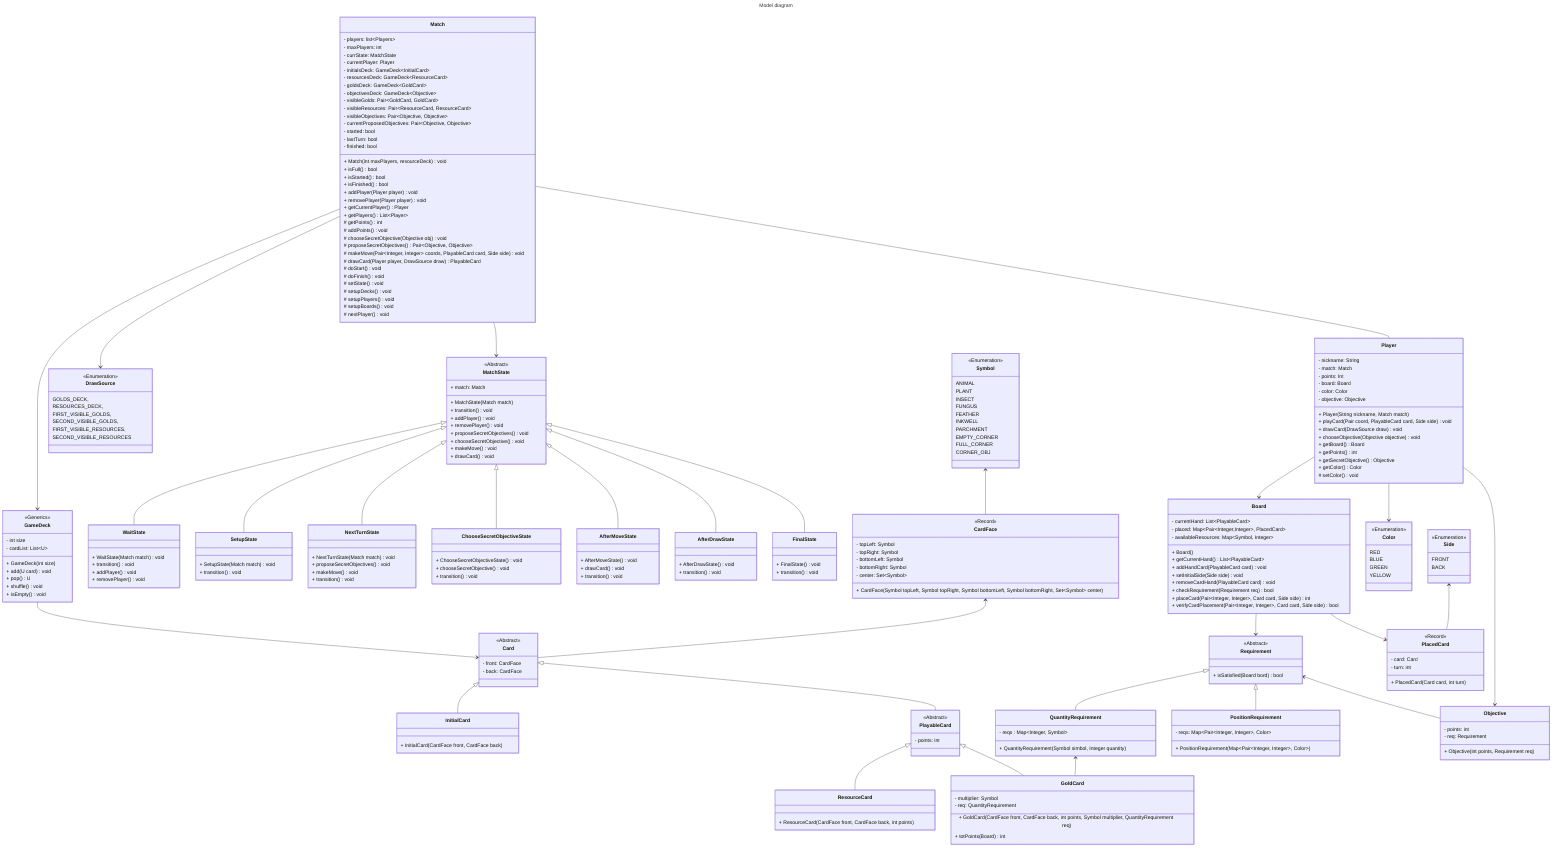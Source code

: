 ---
title: Model diagram
---
classDiagram
    Match --> GameDeck
    Match --> MatchState
    Match --> DrawSource
    Match -- Player
    MatchState <|-- WaitState
    MatchState <|-- SetupState
    MatchState <|-- NextTurnState
    MatchState <|-- ChooseSecretObjectiveState
    MatchState <|-- AfterMoveState
    MatchState <|-- AfterDrawState
    MatchState <|-- FinalState

    Card <|-- InitialCard
    Card <|-- PlayableCard
    GameDeck --> Card
    PlayableCard <|-- ResourceCard
    PlayableCard <|-- GoldCard

    Requirement <|-- QuantityRequirement
    Requirement <|-- PositionRequirement
    Requirement <-- Objective
    QuantityRequirement <-- GoldCard

    Board --> PlacedCard
    Player --> Board
    Player --> Objective
    CardFace <-- Card
    Symbol <-- CardFace
    Player --> Color
    Board --> Requirement
    %%Side <-- Player
    %%Side <-- Match
    Side <-- PlacedCard
    %%Symbol <-- GoldCard
    %% DrawSource <-- Player



    class Symbol {
        <<Enumeration>>
        ANIMAL
        PLANT
        INSECT
        FUNGUS
        FEATHER
        INKWELL
        PARCHMENT
        EMPTY_CORNER
        FULL_CORNER
        CORNER_OBJ
    }

    class CardFace {
        <<Record>>
        - topLeft: Symbol
        - topRight: Symbol
        - bottomLeft: Symbol
        - bottomRight: Symbol
        - center: Set~Symbol~
        + CardFace(Symbol topLeft, Symbol topRight, Symbol bottomLeft, Symbol bottomRight, Set~Symbol~ center)
    }

    class Card {
        <<Abstract>>
        - front: CardFace
        - back: CardFace
    }

    class PlayableCard {
        <<Abstract>>
        - points: int
    }

    class InitialCard {
        + InitialCard(CardFace front, CardFace back)
    }

    class ResourceCard {
        + ResourceCard(CardFace front, CardFace back, int points)
    }

    class GoldCard {
        - multiplier: Symbol
        - req: QuantityRequirement
        + GoldCard(CardFace front, CardFace back, int points, Symbol multiplier, QuantityRequirement req)
        + totPoints(Board) int
    }

    class Requirement {
        <<Abstract>>
        + isSatisfied(Board bord) bool
    }

    class QuantityRequirement {
        - reqs : Map~Integer, Symbol~
        + QuantityRequirement(Symbol simbol, Integer quantity)
    }

    class PositionRequirement {
        - reqs: Map&ltPair&ltInteger, Integer&gt, Color&gt
        + PositionRequirement(Map&ltPair&ltInteger, Integer&gt, Color&gt)
    }
    class Objective {
        - points: int
        - req: Requirement
        + Objective(int points, Requirement req)
    }
    class Player {
        - nickname: String
        - match: Match
        - points: Int
        - board: Board
        - color: Color
        - objective: Objective

        + Player(String nickname, Match match)
        + playCard(Pair<Integer, Integer> coord, PlayableCard card, Side side) void
        + drawCard(DrawSource draw) void
        + chooseObjective(Objective objective) void
        + getBoard() Board
        + getPoints() int
        + getSecretObjective() Objective
        + getColor() Color
        # setColor() void
    }
    class Color{
        <<Enumeration>>
        RED
        BLUE
        GREEN
        YELLOW
    }
    class Side{
        <<Enumeration>>
        FRONT
        BACK
    }
    class Board {
        - currentHand: List~PlayableCard~
        - placed: Map&ltPair&ltInteger,Integer&gt, PlacedCard&gt
        - availableResources: Map~Symbol, Integer~

        + Board()
        + getCurrentHand() List~PlayableCard~
        + addHandCard(PlayableCard card) void
        + setInitialSide(Side side) void
        + removeCardHand(PlayableCard card) void
        + checkRequirement(Requirement req) bool
        + placeCard(Pair~Integer, Integer~, Card card, Side side) int
        + verifyCardPlacement(Pair~Integer, Integer~, Card card, Side side) bool
    }
    class PlacedCard {
        <<Record>>
        - card: Card
        - turn: int
        + PlacedCard(Card card, int turn)
    }

    class Match {
        - players: list~Players~
        - maxPlayers: int
        - currState: MatchState
        - currentPlayer: Player
        - initialsDeck: GameDeck~InitialCard~
        - resourcesDeck: GameDeck~ResourceCard~
        - goldsDeck: GameDeck~GoldCard~
        - objectivesDeck: GameDeck~Objective~
        - visibleGolds: Pair~GoldCard, GoldCard~
        - visibleResources: Pair~ResourceCard, ResourceCard~
        - visibleObjectives: Pair~Objective, Objective~
        - currentProposedObjectives: Pair~Objective, Objective~
        - started: bool
        - lastTurn: bool
        - finished: bool

        + Match(int maxPlayers, resourceDeck ) void
        + isFull() bool
        + isStarted() bool
        + isFinished() bool
        + addPlayer(Player player) void
        + removePlayer(Player player) void
        + getCurrentPlayer() Player
        + getPlayers() List~Player~
        # getPoints() int
        # addPoints() void
        # chooseSecretObjective(Objective obj) void
        # proposeSecretObjectives() Pair~Objective, Objective~
        # makeMove(Pair~Integer, Integer~ coords, PlayableCard card, Side side) void
        # drawCard(Player player, DrawSource draw) PlayableCard
        # doStart() void
        # doFinish() void
        # setState() void
        # setupDecks() void
        # setupPlayers() void
        # setupBoards() void
        # nextPlayer() void

    }
    class DrawSource {
        <<Enumeration>>
        GOLDS_DECK,
        RESOURCES_DECK,
        FIRST_VISIBLE_GOLDS,
        SECOND_VISIBLE_GOLDS,
        FIRST_VISIBLE_RESOURCES,
        SECOND_VISIBLE_RESOURCES
    }

    class MatchState {
        <<Abstract>>
        + match: Match
        + MatchState(Match match)
        + transition() void
        + addPlayer() void
        + removePlayer() void
	    + proposeSecretObjectives() void
	    + chooseSecretObjective() void
	    + makeMove() void
	    + drawCard() void

    }

    class WaitState{
        + WaitState(Match match) void
        + transition() void
        + addPlayer() void
        + removePlayer() void
    }
    class SetupState{
        + SetupState(Match match) void
        + transition() void

    }
    class NextTurnState {
        + NextTurnState(Match match) void
        + proposeSecretObjectives() void
        + makeMove() void
        + transition() void
    }

    class ChooseSecretObjectiveState {
        + ChooseSecretObjectiveState() void
        + chooseSecretObjective() void
        + transition() void
    }

    class AfterMoveState {
        + AfterMoveState() void
        + drawCard() void
        + transition() void
    }

    class AfterDrawState {
        + AfterDrawState() void
        + transition() void
    }

    class FinalState{
        + FinalState() void
        + transition() void
    }


    class GameDeck {
        <<Generics>>
        - int size
        - cardList: List~U~
        + GameDeck(int size)
        + add(U card) void
        + pop() U
        + shuffle() void
        + isEmpty() void
    }
